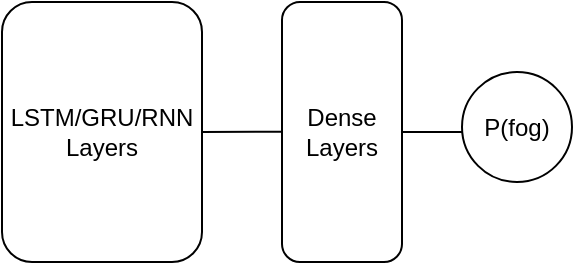 <mxfile version="15.9.1" type="google"><diagram name="Page-1" id="2YBvvXClWsGukQMizWep"><mxGraphModel dx="981" dy="532" grid="0" gridSize="10" guides="1" tooltips="1" connect="1" arrows="1" fold="1" page="1" pageScale="1" pageWidth="850" pageHeight="1100" math="0" shadow="0"><root><mxCell id="0"/><mxCell id="1" parent="0"/><mxCell id="7CY-AJmx1MwzTYm72hGf-13" style="edgeStyle=none;rounded=0;orthogonalLoop=1;jettySize=auto;html=1;endArrow=none;endFill=0;exitX=1;exitY=0.5;exitDx=0;exitDy=0;" edge="1" parent="1" source="7CY-AJmx1MwzTYm72hGf-1"><mxGeometry relative="1" as="geometry"><mxPoint x="330" y="174.897" as="targetPoint"/><mxPoint x="300" y="160" as="sourcePoint"/></mxGeometry></mxCell><mxCell id="7CY-AJmx1MwzTYm72hGf-1" value="LSTM/GRU/RNN Layers" style="rounded=1;whiteSpace=wrap;html=1;" vertex="1" parent="1"><mxGeometry x="190" y="110" width="100" height="130" as="geometry"/></mxCell><mxCell id="7CY-AJmx1MwzTYm72hGf-6" style="edgeStyle=orthogonalEdgeStyle;rounded=0;orthogonalLoop=1;jettySize=auto;html=1;endArrow=none;endFill=0;" edge="1" parent="1" source="7CY-AJmx1MwzTYm72hGf-2"><mxGeometry relative="1" as="geometry"><mxPoint x="420" y="175.0" as="targetPoint"/></mxGeometry></mxCell><mxCell id="7CY-AJmx1MwzTYm72hGf-2" value="Dense Layers" style="rounded=1;whiteSpace=wrap;html=1;" vertex="1" parent="1"><mxGeometry x="330" y="110" width="60" height="130" as="geometry"/></mxCell><mxCell id="7CY-AJmx1MwzTYm72hGf-4" value="P(fog)" style="ellipse;whiteSpace=wrap;html=1;aspect=fixed;" vertex="1" parent="1"><mxGeometry x="420" y="145" width="55" height="55" as="geometry"/></mxCell><mxCell id="7CY-AJmx1MwzTYm72hGf-9" style="edgeStyle=orthogonalEdgeStyle;rounded=0;orthogonalLoop=1;jettySize=auto;html=1;entryX=0.463;entryY=1.455;entryDx=0;entryDy=0;entryPerimeter=0;" edge="1" parent="1"><mxGeometry relative="1" as="geometry"><mxPoint x="424" y="225" as="sourcePoint"/><mxPoint x="423.835" y="224.55" as="targetPoint"/></mxGeometry></mxCell></root></mxGraphModel></diagram></mxfile>